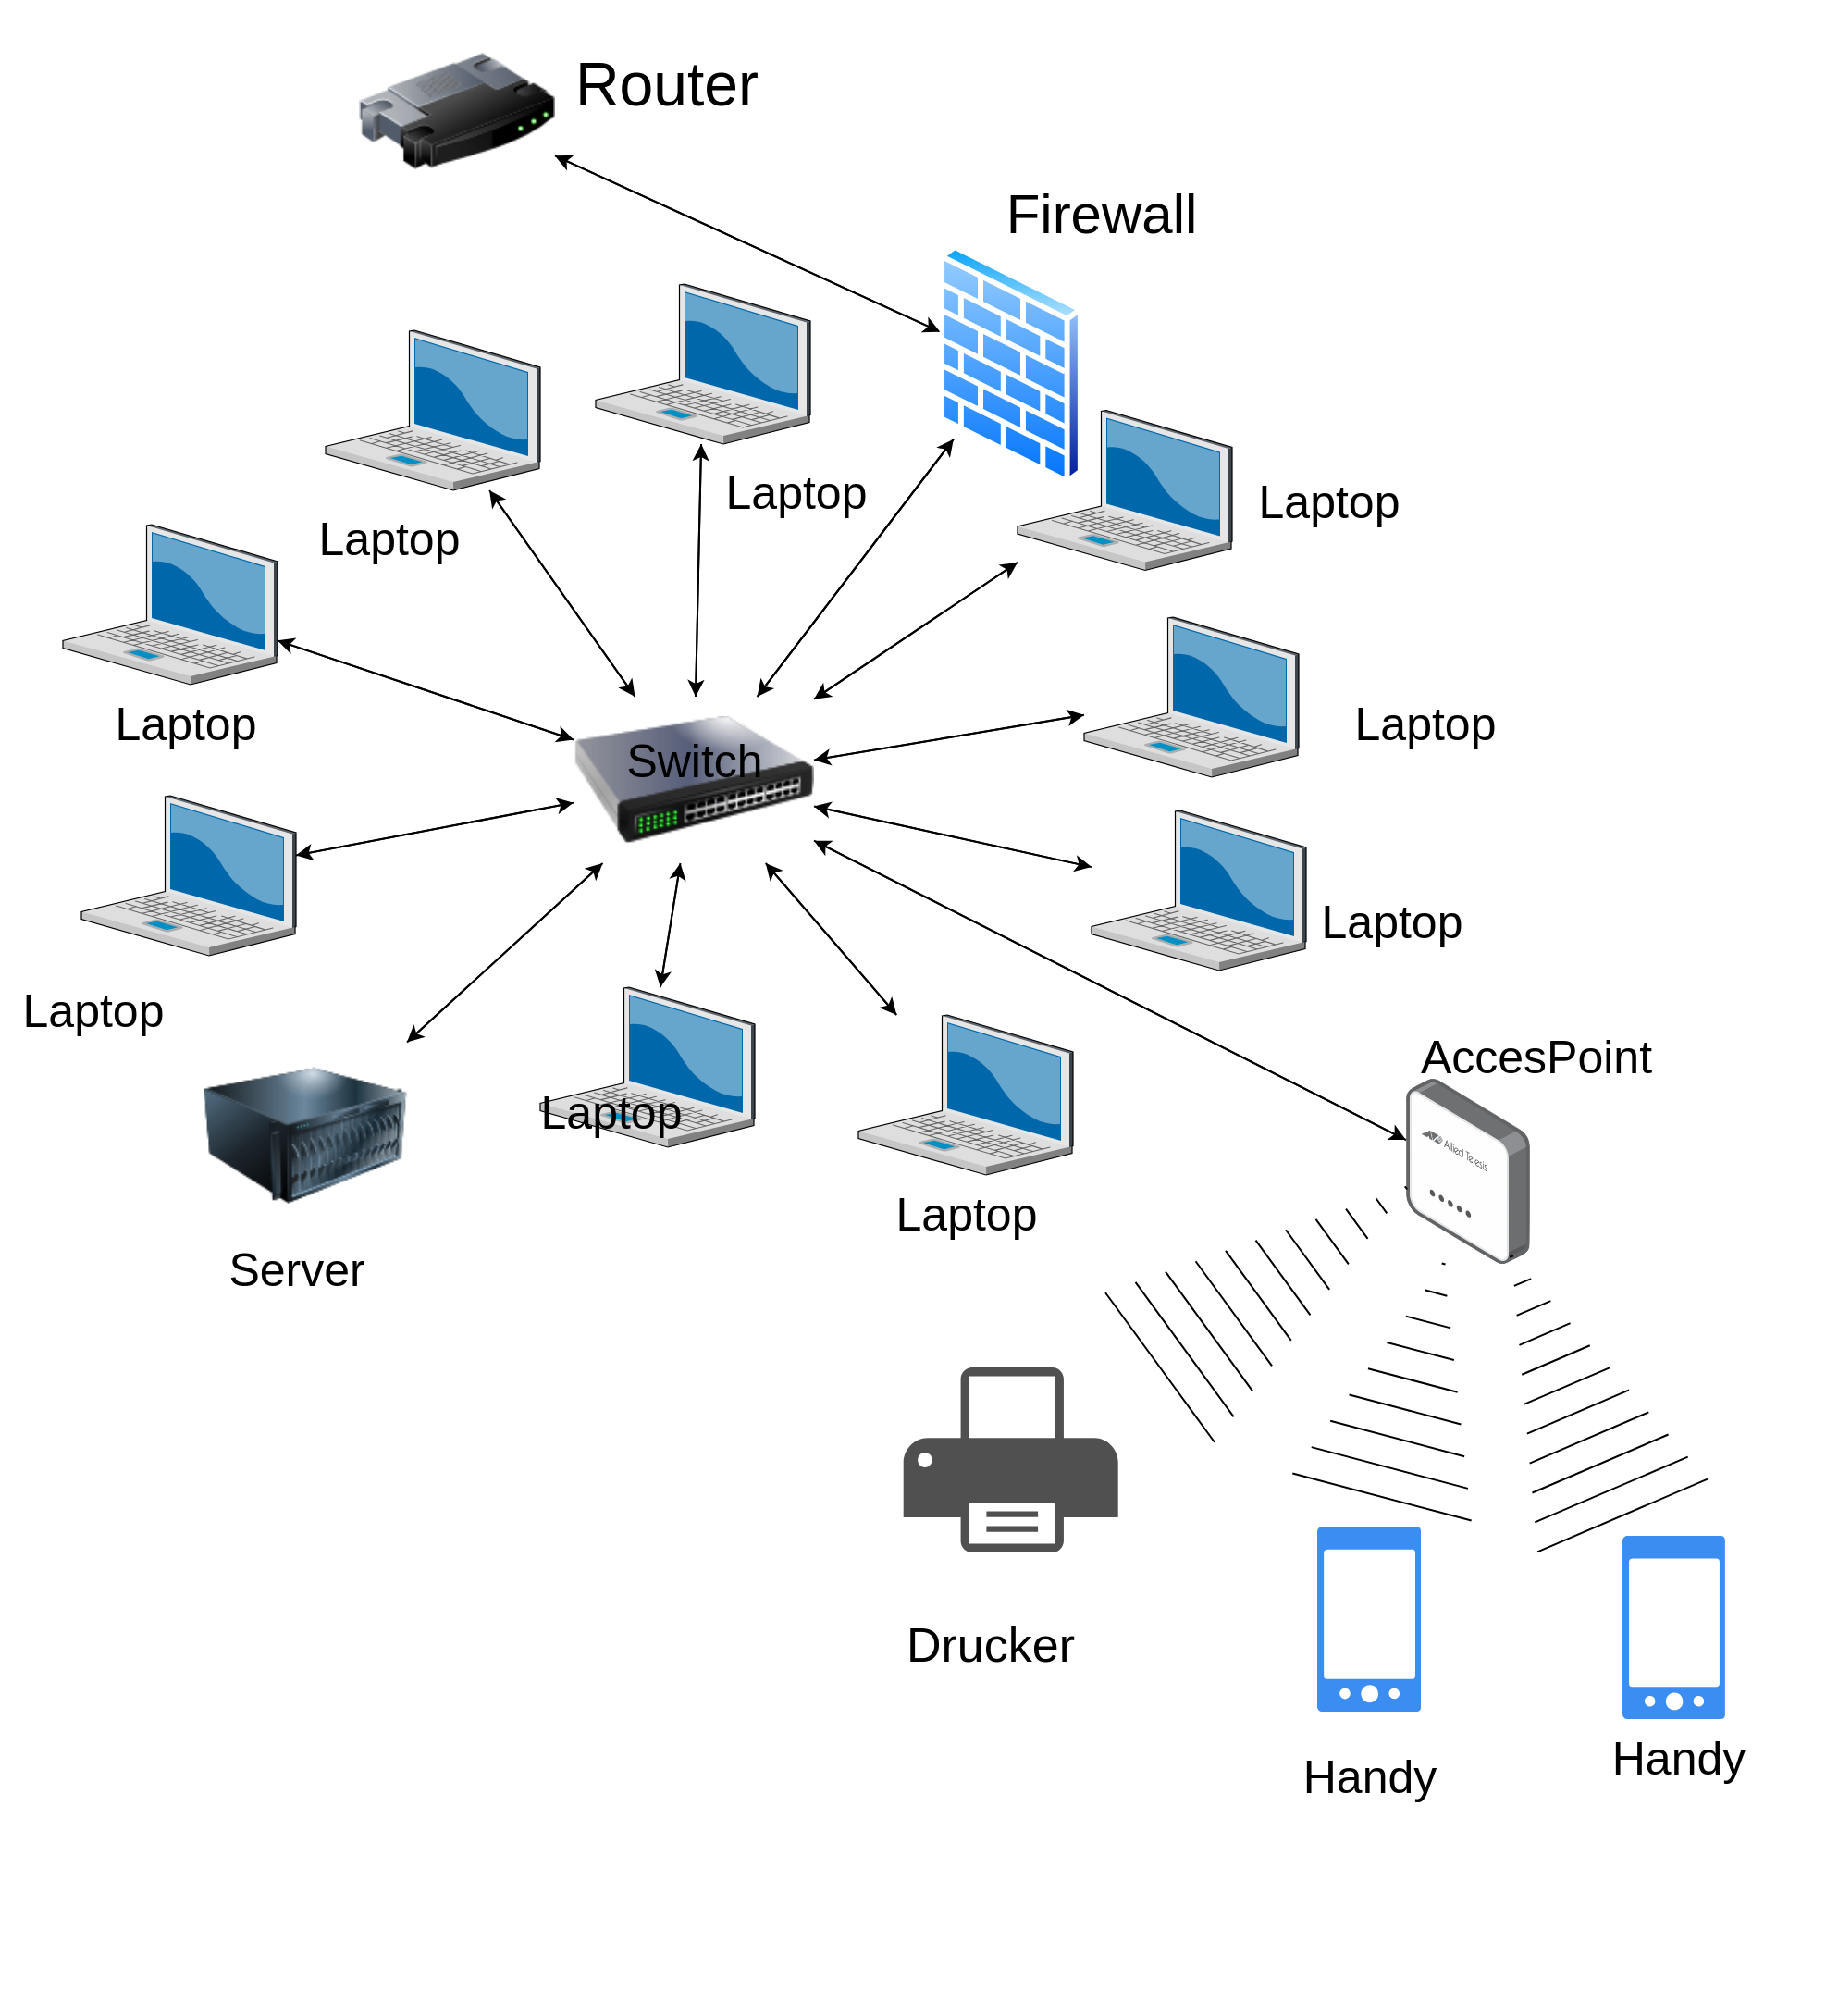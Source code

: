 <mxfile version="20.2.3" type="device"><diagram id="gVSdMcFEW7-252TxvJk8" name="Seite-1"><mxGraphModel dx="2554" dy="2375" grid="1" gridSize="10" guides="1" tooltips="1" connect="1" arrows="1" fold="1" page="1" pageScale="1" pageWidth="827" pageHeight="1169" math="0" shadow="0"><root><mxCell id="0"/><mxCell id="1" parent="0"/><mxCell id="Zn9NvJ4ai3Ad5tW6TySo-27" style="edgeStyle=none;rounded=0;orthogonalLoop=1;jettySize=auto;html=1;" edge="1" parent="1" source="Zn9NvJ4ai3Ad5tW6TySo-1" target="Zn9NvJ4ai3Ad5tW6TySo-15"><mxGeometry relative="1" as="geometry"/></mxCell><mxCell id="Zn9NvJ4ai3Ad5tW6TySo-28" value="" style="edgeStyle=none;rounded=0;orthogonalLoop=1;jettySize=auto;html=1;" edge="1" parent="1" source="Zn9NvJ4ai3Ad5tW6TySo-1" target="Zn9NvJ4ai3Ad5tW6TySo-9"><mxGeometry relative="1" as="geometry"/></mxCell><mxCell id="Zn9NvJ4ai3Ad5tW6TySo-30" value="" style="edgeStyle=none;rounded=0;orthogonalLoop=1;jettySize=auto;html=1;" edge="1" parent="1" source="Zn9NvJ4ai3Ad5tW6TySo-1" target="Zn9NvJ4ai3Ad5tW6TySo-12"><mxGeometry relative="1" as="geometry"/></mxCell><mxCell id="Zn9NvJ4ai3Ad5tW6TySo-32" style="edgeStyle=none;rounded=0;orthogonalLoop=1;jettySize=auto;html=1;" edge="1" parent="1" source="Zn9NvJ4ai3Ad5tW6TySo-1" target="Zn9NvJ4ai3Ad5tW6TySo-11"><mxGeometry relative="1" as="geometry"/></mxCell><mxCell id="Zn9NvJ4ai3Ad5tW6TySo-34" style="edgeStyle=none;rounded=0;orthogonalLoop=1;jettySize=auto;html=1;" edge="1" parent="1" source="Zn9NvJ4ai3Ad5tW6TySo-1" target="Zn9NvJ4ai3Ad5tW6TySo-6"><mxGeometry relative="1" as="geometry"/></mxCell><mxCell id="Zn9NvJ4ai3Ad5tW6TySo-36" value="" style="edgeStyle=none;rounded=0;orthogonalLoop=1;jettySize=auto;html=1;" edge="1" parent="1" source="Zn9NvJ4ai3Ad5tW6TySo-1" target="Zn9NvJ4ai3Ad5tW6TySo-10"><mxGeometry relative="1" as="geometry"/></mxCell><mxCell id="Zn9NvJ4ai3Ad5tW6TySo-39" style="edgeStyle=none;rounded=0;orthogonalLoop=1;jettySize=auto;html=1;" edge="1" parent="1" source="Zn9NvJ4ai3Ad5tW6TySo-1" target="Zn9NvJ4ai3Ad5tW6TySo-5"><mxGeometry relative="1" as="geometry"/></mxCell><mxCell id="Zn9NvJ4ai3Ad5tW6TySo-40" style="edgeStyle=none;rounded=0;orthogonalLoop=1;jettySize=auto;html=1;" edge="1" parent="1" source="Zn9NvJ4ai3Ad5tW6TySo-1" target="Zn9NvJ4ai3Ad5tW6TySo-7"><mxGeometry relative="1" as="geometry"/></mxCell><mxCell id="Zn9NvJ4ai3Ad5tW6TySo-42" style="edgeStyle=none;rounded=0;orthogonalLoop=1;jettySize=auto;html=1;" edge="1" parent="1" source="Zn9NvJ4ai3Ad5tW6TySo-1" target="Zn9NvJ4ai3Ad5tW6TySo-8"><mxGeometry relative="1" as="geometry"/></mxCell><mxCell id="Zn9NvJ4ai3Ad5tW6TySo-79" style="edgeStyle=none;rounded=0;orthogonalLoop=1;jettySize=auto;html=1;" edge="1" parent="1" source="Zn9NvJ4ai3Ad5tW6TySo-1" target="Zn9NvJ4ai3Ad5tW6TySo-69"><mxGeometry relative="1" as="geometry"/></mxCell><mxCell id="Zn9NvJ4ai3Ad5tW6TySo-96" style="edgeStyle=none;rounded=0;orthogonalLoop=1;jettySize=auto;html=1;fontSize=25;" edge="1" parent="1" source="Zn9NvJ4ai3Ad5tW6TySo-1" target="Zn9NvJ4ai3Ad5tW6TySo-86"><mxGeometry relative="1" as="geometry"/></mxCell><mxCell id="Zn9NvJ4ai3Ad5tW6TySo-1" value="" style="image;html=1;image=img/lib/clip_art/networking/Switch_128x128.png" vertex="1" parent="1"><mxGeometry x="-517" y="-792.5" width="130" height="90" as="geometry"/></mxCell><mxCell id="Zn9NvJ4ai3Ad5tW6TySo-38" style="edgeStyle=none;rounded=0;orthogonalLoop=1;jettySize=auto;html=1;" edge="1" parent="1" source="Zn9NvJ4ai3Ad5tW6TySo-5" target="Zn9NvJ4ai3Ad5tW6TySo-1"><mxGeometry relative="1" as="geometry"/></mxCell><mxCell id="Zn9NvJ4ai3Ad5tW6TySo-5" value="" style="verticalLabelPosition=bottom;sketch=0;aspect=fixed;html=1;verticalAlign=top;strokeColor=none;align=center;outlineConnect=0;shape=mxgraph.citrix.laptop_2;" vertex="1" parent="1"><mxGeometry x="-651" y="-990.5" width="116" height="86.5" as="geometry"/></mxCell><mxCell id="Zn9NvJ4ai3Ad5tW6TySo-35" style="edgeStyle=none;rounded=0;orthogonalLoop=1;jettySize=auto;html=1;" edge="1" parent="1" source="Zn9NvJ4ai3Ad5tW6TySo-6" target="Zn9NvJ4ai3Ad5tW6TySo-1"><mxGeometry relative="1" as="geometry"/></mxCell><mxCell id="Zn9NvJ4ai3Ad5tW6TySo-6" value="" style="verticalLabelPosition=bottom;sketch=0;aspect=fixed;html=1;verticalAlign=top;strokeColor=none;align=center;outlineConnect=0;shape=mxgraph.citrix.laptop_2;" vertex="1" parent="1"><mxGeometry x="-277" y="-947.25" width="116" height="86.5" as="geometry"/></mxCell><mxCell id="Zn9NvJ4ai3Ad5tW6TySo-41" style="edgeStyle=none;rounded=0;orthogonalLoop=1;jettySize=auto;html=1;" edge="1" parent="1" source="Zn9NvJ4ai3Ad5tW6TySo-7" target="Zn9NvJ4ai3Ad5tW6TySo-1"><mxGeometry relative="1" as="geometry"/></mxCell><mxCell id="Zn9NvJ4ai3Ad5tW6TySo-7" value="" style="verticalLabelPosition=bottom;sketch=0;aspect=fixed;html=1;verticalAlign=top;strokeColor=none;align=center;outlineConnect=0;shape=mxgraph.citrix.laptop_2;" vertex="1" parent="1"><mxGeometry x="-783" y="-739" width="116" height="86.5" as="geometry"/></mxCell><mxCell id="Zn9NvJ4ai3Ad5tW6TySo-43" style="edgeStyle=none;rounded=0;orthogonalLoop=1;jettySize=auto;html=1;" edge="1" parent="1" source="Zn9NvJ4ai3Ad5tW6TySo-8" target="Zn9NvJ4ai3Ad5tW6TySo-1"><mxGeometry relative="1" as="geometry"/></mxCell><mxCell id="Zn9NvJ4ai3Ad5tW6TySo-8" value="" style="verticalLabelPosition=bottom;sketch=0;aspect=fixed;html=1;verticalAlign=top;strokeColor=none;align=center;outlineConnect=0;shape=mxgraph.citrix.laptop_2;" vertex="1" parent="1"><mxGeometry x="-535" y="-635.5" width="116" height="86.5" as="geometry"/></mxCell><mxCell id="Zn9NvJ4ai3Ad5tW6TySo-29" value="" style="edgeStyle=none;rounded=0;orthogonalLoop=1;jettySize=auto;html=1;" edge="1" parent="1" source="Zn9NvJ4ai3Ad5tW6TySo-9" target="Zn9NvJ4ai3Ad5tW6TySo-1"><mxGeometry relative="1" as="geometry"/></mxCell><mxCell id="Zn9NvJ4ai3Ad5tW6TySo-9" value="" style="verticalLabelPosition=bottom;sketch=0;aspect=fixed;html=1;verticalAlign=top;strokeColor=none;align=center;outlineConnect=0;shape=mxgraph.citrix.laptop_2;" vertex="1" parent="1"><mxGeometry x="-363" y="-620.5" width="116" height="86.5" as="geometry"/></mxCell><mxCell id="Zn9NvJ4ai3Ad5tW6TySo-78" style="edgeStyle=none;rounded=0;orthogonalLoop=1;jettySize=auto;html=1;" edge="1" parent="1" source="Zn9NvJ4ai3Ad5tW6TySo-10" target="Zn9NvJ4ai3Ad5tW6TySo-1"><mxGeometry relative="1" as="geometry"/></mxCell><mxCell id="Zn9NvJ4ai3Ad5tW6TySo-10" value="" style="verticalLabelPosition=bottom;sketch=0;aspect=fixed;html=1;verticalAlign=top;strokeColor=none;align=center;outlineConnect=0;shape=mxgraph.citrix.laptop_2;" vertex="1" parent="1"><mxGeometry x="-505" y="-1015.5" width="116" height="86.5" as="geometry"/></mxCell><mxCell id="Zn9NvJ4ai3Ad5tW6TySo-33" style="edgeStyle=none;rounded=0;orthogonalLoop=1;jettySize=auto;html=1;" edge="1" parent="1" source="Zn9NvJ4ai3Ad5tW6TySo-11" target="Zn9NvJ4ai3Ad5tW6TySo-1"><mxGeometry relative="1" as="geometry"/></mxCell><mxCell id="Zn9NvJ4ai3Ad5tW6TySo-11" value="" style="verticalLabelPosition=bottom;sketch=0;aspect=fixed;html=1;verticalAlign=top;strokeColor=none;align=center;outlineConnect=0;shape=mxgraph.citrix.laptop_2;" vertex="1" parent="1"><mxGeometry x="-241" y="-835.5" width="116" height="86.5" as="geometry"/></mxCell><mxCell id="Zn9NvJ4ai3Ad5tW6TySo-31" value="" style="edgeStyle=none;rounded=0;orthogonalLoop=1;jettySize=auto;html=1;" edge="1" parent="1" source="Zn9NvJ4ai3Ad5tW6TySo-12" target="Zn9NvJ4ai3Ad5tW6TySo-1"><mxGeometry relative="1" as="geometry"/></mxCell><mxCell id="Zn9NvJ4ai3Ad5tW6TySo-12" value="" style="verticalLabelPosition=bottom;sketch=0;aspect=fixed;html=1;verticalAlign=top;strokeColor=none;align=center;outlineConnect=0;shape=mxgraph.citrix.laptop_2;" vertex="1" parent="1"><mxGeometry x="-237" y="-731" width="116" height="86.5" as="geometry"/></mxCell><mxCell id="Zn9NvJ4ai3Ad5tW6TySo-73" style="edgeStyle=none;rounded=0;orthogonalLoop=1;jettySize=auto;html=1;" edge="1" parent="1" source="Zn9NvJ4ai3Ad5tW6TySo-13" target="Zn9NvJ4ai3Ad5tW6TySo-1"><mxGeometry relative="1" as="geometry"/></mxCell><mxCell id="Zn9NvJ4ai3Ad5tW6TySo-13" value="" style="points=[];aspect=fixed;html=1;align=center;shadow=0;dashed=0;image;image=img/lib/allied_telesis/wireless/Access_Point_Indoor.svg;" vertex="1" parent="1"><mxGeometry x="-67" y="-586" width="67.03" height="100" as="geometry"/></mxCell><mxCell id="Zn9NvJ4ai3Ad5tW6TySo-26" style="rounded=0;orthogonalLoop=1;jettySize=auto;html=1;" edge="1" parent="1" source="Zn9NvJ4ai3Ad5tW6TySo-15" target="Zn9NvJ4ai3Ad5tW6TySo-1"><mxGeometry relative="1" as="geometry"/></mxCell><mxCell id="Zn9NvJ4ai3Ad5tW6TySo-15" value="" style="verticalLabelPosition=bottom;sketch=0;aspect=fixed;html=1;verticalAlign=top;strokeColor=none;align=center;outlineConnect=0;shape=mxgraph.citrix.laptop_2;" vertex="1" parent="1"><mxGeometry x="-793" y="-885.5" width="116" height="86.5" as="geometry"/></mxCell><mxCell id="Zn9NvJ4ai3Ad5tW6TySo-47" style="edgeStyle=none;rounded=0;orthogonalLoop=1;jettySize=auto;html=1;" edge="1" parent="1" source="Zn9NvJ4ai3Ad5tW6TySo-1" target="Zn9NvJ4ai3Ad5tW6TySo-13"><mxGeometry relative="1" as="geometry"/></mxCell><mxCell id="Zn9NvJ4ai3Ad5tW6TySo-19" value="" style="sketch=0;pointerEvents=1;shadow=0;dashed=0;html=1;strokeColor=none;fillColor=#505050;labelPosition=center;verticalLabelPosition=bottom;verticalAlign=top;outlineConnect=0;align=center;shape=mxgraph.office.devices.printer;" vertex="1" parent="1"><mxGeometry x="-338.65" y="-430" width="116" height="100" as="geometry"/></mxCell><mxCell id="Zn9NvJ4ai3Ad5tW6TySo-23" value="" style="sketch=0;html=1;aspect=fixed;strokeColor=none;shadow=0;align=center;verticalAlign=top;fillColor=#3B8DF1;shape=mxgraph.gcp2.phone_android" vertex="1" parent="1"><mxGeometry x="-115" y="-344" width="56" height="100" as="geometry"/></mxCell><mxCell id="Zn9NvJ4ai3Ad5tW6TySo-24" value="" style="sketch=0;html=1;aspect=fixed;strokeColor=none;shadow=0;align=center;verticalAlign=top;fillColor=#3B8DF1;shape=mxgraph.gcp2.phone_android" vertex="1" parent="1"><mxGeometry x="50" y="-339" width="55.44" height="99" as="geometry"/></mxCell><mxCell id="Zn9NvJ4ai3Ad5tW6TySo-51" value="" style="shape=mxgraph.arrows2.wedgeArrowDashed2;html=1;bendable=0;startWidth=50;stepSize=15;rounded=0;" edge="1" parent="1" target="Zn9NvJ4ai3Ad5tW6TySo-13"><mxGeometry width="100" height="100" relative="1" as="geometry"><mxPoint x="-80" y="-360" as="sourcePoint"/><mxPoint x="-67" y="-499" as="targetPoint"/></mxGeometry></mxCell><mxCell id="Zn9NvJ4ai3Ad5tW6TySo-52" value="" style="shape=mxgraph.arrows2.wedgeArrowDashed2;html=1;bendable=0;startWidth=50;stepSize=15;rounded=0;" edge="1" parent="1" target="Zn9NvJ4ai3Ad5tW6TySo-13"><mxGeometry width="100" height="100" relative="1" as="geometry"><mxPoint x="-200" y="-430" as="sourcePoint"/><mxPoint x="-87" y="-529" as="targetPoint"/><Array as="points"><mxPoint x="-227" y="-479"/><mxPoint x="-247" y="-479"/></Array></mxGeometry></mxCell><mxCell id="Zn9NvJ4ai3Ad5tW6TySo-53" value="" style="shape=mxgraph.arrows2.wedgeArrowDashed2;html=1;bendable=0;startWidth=50;stepSize=15;rounded=0;" edge="1" parent="1"><mxGeometry width="100" height="100" relative="1" as="geometry"><mxPoint x="50" y="-350" as="sourcePoint"/><mxPoint x="-10" y="-490" as="targetPoint"/><Array as="points"><mxPoint x="-97" y="-449"/><mxPoint x="-287" y="-539"/></Array></mxGeometry></mxCell><mxCell id="Zn9NvJ4ai3Ad5tW6TySo-54" value="&lt;font style=&quot;font-size: 25px;&quot;&gt;Laptop&lt;/font&gt;" style="text;html=1;align=center;verticalAlign=middle;resizable=0;points=[];autosize=1;strokeColor=none;fillColor=none;" vertex="1" parent="1"><mxGeometry x="-827" y="-644" width="100" height="40" as="geometry"/></mxCell><mxCell id="Zn9NvJ4ai3Ad5tW6TySo-55" value="&lt;font style=&quot;font-size: 25px;&quot;&gt;Laptop&lt;/font&gt;" style="text;html=1;align=center;verticalAlign=middle;resizable=0;points=[];autosize=1;strokeColor=none;fillColor=none;" vertex="1" parent="1"><mxGeometry x="-777" y="-799" width="100" height="40" as="geometry"/></mxCell><mxCell id="Zn9NvJ4ai3Ad5tW6TySo-56" value="&lt;font style=&quot;font-size: 25px;&quot;&gt;Laptop&lt;/font&gt;" style="text;html=1;align=center;verticalAlign=middle;resizable=0;points=[];autosize=1;strokeColor=none;fillColor=none;" vertex="1" parent="1"><mxGeometry x="-667" y="-899" width="100" height="40" as="geometry"/></mxCell><mxCell id="Zn9NvJ4ai3Ad5tW6TySo-58" value="&lt;font style=&quot;font-size: 25px;&quot;&gt;Laptop&lt;/font&gt;" style="text;html=1;align=center;verticalAlign=middle;resizable=0;points=[];autosize=1;strokeColor=none;fillColor=none;" vertex="1" parent="1"><mxGeometry x="-159" y="-919" width="100" height="40" as="geometry"/></mxCell><mxCell id="Zn9NvJ4ai3Ad5tW6TySo-59" value="&lt;font style=&quot;font-size: 25px;&quot;&gt;Laptop&lt;/font&gt;" style="text;html=1;align=center;verticalAlign=middle;resizable=0;points=[];autosize=1;strokeColor=none;fillColor=none;" vertex="1" parent="1"><mxGeometry x="-107" y="-799" width="100" height="40" as="geometry"/></mxCell><mxCell id="Zn9NvJ4ai3Ad5tW6TySo-60" value="&lt;font style=&quot;font-size: 25px;&quot;&gt;Laptop&lt;/font&gt;" style="text;html=1;align=center;verticalAlign=middle;resizable=0;points=[];autosize=1;strokeColor=none;fillColor=none;" vertex="1" parent="1"><mxGeometry x="-125" y="-692.5" width="100" height="40" as="geometry"/></mxCell><mxCell id="Zn9NvJ4ai3Ad5tW6TySo-61" value="&lt;font style=&quot;font-size: 25px;&quot;&gt;Laptop&lt;/font&gt;" style="text;html=1;align=center;verticalAlign=middle;resizable=0;points=[];autosize=1;strokeColor=none;fillColor=none;" vertex="1" parent="1"><mxGeometry x="-355" y="-534" width="100" height="40" as="geometry"/></mxCell><mxCell id="Zn9NvJ4ai3Ad5tW6TySo-62" value="&lt;font style=&quot;font-size: 25px;&quot;&gt;Laptop&lt;/font&gt;" style="text;html=1;align=center;verticalAlign=middle;resizable=0;points=[];autosize=1;strokeColor=none;fillColor=none;" vertex="1" parent="1"><mxGeometry x="-547" y="-589" width="100" height="40" as="geometry"/></mxCell><mxCell id="Zn9NvJ4ai3Ad5tW6TySo-63" value="&lt;font style=&quot;font-size: 25px;&quot;&gt;AccesPoint&lt;/font&gt;" style="text;html=1;align=center;verticalAlign=middle;resizable=0;points=[];autosize=1;strokeColor=none;fillColor=none;" vertex="1" parent="1"><mxGeometry x="-72" y="-619" width="150" height="40" as="geometry"/></mxCell><mxCell id="Zn9NvJ4ai3Ad5tW6TySo-64" value="&lt;font style=&quot;font-size: 25px;&quot;&gt;Handy&lt;/font&gt;" style="text;html=1;align=center;verticalAlign=middle;resizable=0;points=[];autosize=1;strokeColor=none;fillColor=none;" vertex="1" parent="1"><mxGeometry x="-137" y="-230" width="100" height="40" as="geometry"/></mxCell><mxCell id="Zn9NvJ4ai3Ad5tW6TySo-65" value="&lt;font style=&quot;font-size: 25px;&quot;&gt;Handy&lt;/font&gt;" style="text;html=1;align=center;verticalAlign=middle;resizable=0;points=[];autosize=1;strokeColor=none;fillColor=none;" vertex="1" parent="1"><mxGeometry x="30" y="-240" width="100" height="40" as="geometry"/></mxCell><mxCell id="Zn9NvJ4ai3Ad5tW6TySo-66" value="&lt;font style=&quot;font-size: 26px;&quot;&gt;Drucker&lt;/font&gt;" style="text;html=1;align=center;verticalAlign=middle;resizable=0;points=[];autosize=1;strokeColor=none;fillColor=none;" vertex="1" parent="1"><mxGeometry x="-347" y="-300" width="110" height="40" as="geometry"/></mxCell><mxCell id="Zn9NvJ4ai3Ad5tW6TySo-67" value="&lt;font style=&quot;font-size: 30px;&quot;&gt;Firewall&lt;/font&gt;" style="text;html=1;align=center;verticalAlign=middle;resizable=0;points=[];autosize=1;strokeColor=none;fillColor=none;" vertex="1" parent="1"><mxGeometry x="-297" y="-1079" width="130" height="50" as="geometry"/></mxCell><mxCell id="Zn9NvJ4ai3Ad5tW6TySo-68" value="&lt;font style=&quot;font-size: 33px;&quot;&gt;Router&lt;/font&gt;" style="text;html=1;align=center;verticalAlign=middle;resizable=0;points=[];autosize=1;strokeColor=none;fillColor=none;" vertex="1" parent="1"><mxGeometry x="-527" y="-1149" width="120" height="50" as="geometry"/></mxCell><mxCell id="Zn9NvJ4ai3Ad5tW6TySo-80" style="edgeStyle=none;rounded=0;orthogonalLoop=1;jettySize=auto;html=1;" edge="1" parent="1" source="Zn9NvJ4ai3Ad5tW6TySo-69" target="Zn9NvJ4ai3Ad5tW6TySo-1"><mxGeometry relative="1" as="geometry"/></mxCell><mxCell id="Zn9NvJ4ai3Ad5tW6TySo-69" value="" style="image;html=1;image=img/lib/clip_art/computers/Server_128x128.png" vertex="1" parent="1"><mxGeometry x="-717" y="-620.5" width="110" height="130" as="geometry"/></mxCell><mxCell id="Zn9NvJ4ai3Ad5tW6TySo-72" value="&lt;font style=&quot;font-size: 25px;&quot;&gt;Server&lt;/font&gt;" style="text;html=1;align=center;verticalAlign=middle;resizable=0;points=[];autosize=1;strokeColor=none;fillColor=none;" vertex="1" parent="1"><mxGeometry x="-717" y="-504" width="100" height="40" as="geometry"/></mxCell><mxCell id="Zn9NvJ4ai3Ad5tW6TySo-74" style="edgeStyle=none;rounded=0;orthogonalLoop=1;jettySize=auto;html=1;exitX=0.75;exitY=0;exitDx=0;exitDy=0;" edge="1" parent="1"><mxGeometry relative="1" as="geometry"><mxPoint x="150.5" y="-89" as="sourcePoint"/><mxPoint x="150.5" y="-89" as="targetPoint"/></mxGeometry></mxCell><mxCell id="Zn9NvJ4ai3Ad5tW6TySo-57" value="&lt;font style=&quot;font-size: 25px;&quot;&gt;Laptop&lt;/font&gt;" style="text;html=1;align=center;verticalAlign=middle;resizable=0;points=[];autosize=1;strokeColor=none;fillColor=none;" vertex="1" parent="1"><mxGeometry x="-447" y="-924" width="100" height="40" as="geometry"/></mxCell><mxCell id="Zn9NvJ4ai3Ad5tW6TySo-94" style="edgeStyle=none;rounded=0;orthogonalLoop=1;jettySize=auto;html=1;fontSize=30;" edge="1" parent="1" source="Zn9NvJ4ai3Ad5tW6TySo-86" target="Zn9NvJ4ai3Ad5tW6TySo-93"><mxGeometry relative="1" as="geometry"/></mxCell><mxCell id="Zn9NvJ4ai3Ad5tW6TySo-97" style="edgeStyle=none;rounded=0;orthogonalLoop=1;jettySize=auto;html=1;fontSize=25;" edge="1" parent="1" source="Zn9NvJ4ai3Ad5tW6TySo-86" target="Zn9NvJ4ai3Ad5tW6TySo-1"><mxGeometry relative="1" as="geometry"/></mxCell><mxCell id="Zn9NvJ4ai3Ad5tW6TySo-86" value="" style="aspect=fixed;perimeter=ellipsePerimeter;html=1;align=center;shadow=0;dashed=0;spacingTop=3;image;image=img/lib/active_directory/firewall.svg;fontSize=21;" vertex="1" parent="1"><mxGeometry x="-320.3" y="-1037.25" width="79.3" height="130" as="geometry"/></mxCell><mxCell id="Zn9NvJ4ai3Ad5tW6TySo-90" value="" style="edgeStyle=none;rounded=0;orthogonalLoop=1;jettySize=auto;html=1;endArrow=none;" edge="1" parent="1" source="Zn9NvJ4ai3Ad5tW6TySo-1" target="Zn9NvJ4ai3Ad5tW6TySo-86"><mxGeometry relative="1" as="geometry"><mxPoint x="-425.429" y="-792.5" as="sourcePoint"/><mxPoint x="-333.023" y="-949" as="targetPoint"/></mxGeometry></mxCell><mxCell id="Zn9NvJ4ai3Ad5tW6TySo-95" style="edgeStyle=none;rounded=0;orthogonalLoop=1;jettySize=auto;html=1;fontSize=30;" edge="1" parent="1" source="Zn9NvJ4ai3Ad5tW6TySo-93" target="Zn9NvJ4ai3Ad5tW6TySo-86"><mxGeometry relative="1" as="geometry"><Array as="points"/></mxGeometry></mxCell><mxCell id="Zn9NvJ4ai3Ad5tW6TySo-93" value="" style="image;html=1;image=img/lib/clip_art/networking/Router_128x128.png;fontSize=30;" vertex="1" parent="1"><mxGeometry x="-633" y="-1169" width="106" height="120" as="geometry"/></mxCell><mxCell id="Zn9NvJ4ai3Ad5tW6TySo-99" value="&lt;font style=&quot;font-size: 25px;&quot;&gt;Switch&lt;/font&gt;" style="text;html=1;align=center;verticalAlign=middle;resizable=0;points=[];autosize=1;strokeColor=none;fillColor=none;fontSize=20;" vertex="1" parent="1"><mxGeometry x="-502" y="-779" width="100" height="40" as="geometry"/></mxCell></root></mxGraphModel></diagram></mxfile>